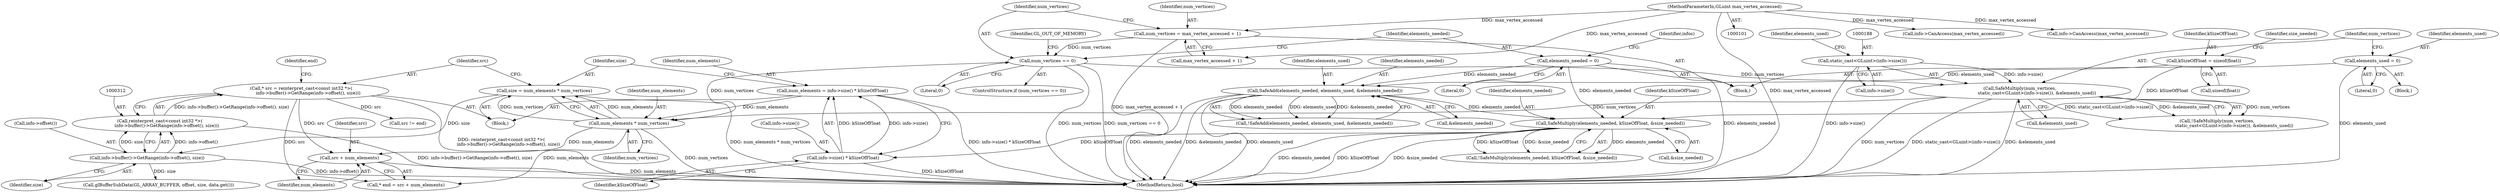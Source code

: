 digraph "0_Chrome_c13e1da62b5f5f0e6fe8c1f769a5a28415415244_2@pointer" {
"1000319" [label="(Call,src + num_elements)"];
"1000309" [label="(Call,* src = reinterpret_cast<const int32 *>(\n          info->buffer()->GetRange(info->offset(), size)))"];
"1000311" [label="(Call,reinterpret_cast<const int32 *>(\n          info->buffer()->GetRange(info->offset(), size)))"];
"1000313" [label="(Call,info->buffer()->GetRange(info->offset(), size))"];
"1000302" [label="(Call,size = num_elements * num_vertices)"];
"1000304" [label="(Call,num_elements * num_vertices)"];
"1000296" [label="(Call,num_elements = info->size() * kSizeOfFloat)"];
"1000298" [label="(Call,info->size() * kSizeOfFloat)"];
"1000216" [label="(Call,SafeMultiply(elements_needed, kSizeOfFloat, &size_needed))"];
"1000193" [label="(Call,SafeAdd(elements_needed, elements_used, &elements_needed))"];
"1000140" [label="(Call,elements_needed = 0)"];
"1000179" [label="(Call,elements_used = 0)"];
"1000205" [label="(Call,kSizeOfFloat = sizeof(float))"];
"1000185" [label="(Call,SafeMultiply(num_vertices,\n                        static_cast<GLuint>(info->size()), &elements_used))"];
"1000130" [label="(Call,num_vertices == 0)"];
"1000124" [label="(Call,num_vertices = max_vertex_accessed + 1)"];
"1000102" [label="(MethodParameterIn,GLuint max_vertex_accessed)"];
"1000187" [label="(Call,static_cast<GLuint>(info->size()))"];
"1000294" [label="(Block,)"];
"1000190" [label="(Call,&elements_used)"];
"1000299" [label="(Call,info->size())"];
"1000124" [label="(Call,num_vertices = max_vertex_accessed + 1)"];
"1000177" [label="(Block,)"];
"1000194" [label="(Identifier,elements_needed)"];
"1000192" [label="(Call,!SafeAdd(elements_needed, elements_used, &elements_needed))"];
"1000289" [label="(Call,info->CanAccess(max_vertex_accessed))"];
"1000321" [label="(Identifier,num_elements)"];
"1000141" [label="(Identifier,elements_needed)"];
"1000313" [label="(Call,info->buffer()->GetRange(info->offset(), size))"];
"1000218" [label="(Identifier,kSizeOfFloat)"];
"1000186" [label="(Identifier,num_vertices)"];
"1000184" [label="(Call,!SafeMultiply(num_vertices,\n                        static_cast<GLuint>(info->size()), &elements_used))"];
"1000309" [label="(Call,* src = reinterpret_cast<const int32 *>(\n          info->buffer()->GetRange(info->offset(), size)))"];
"1000320" [label="(Identifier,src)"];
"1000342" [label="(Call,glBufferSubData(GL_ARRAY_BUFFER, offset, size, data.get()))"];
"1000296" [label="(Call,num_elements = info->size() * kSizeOfFloat)"];
"1000195" [label="(Identifier,elements_used)"];
"1000314" [label="(Call,info->offset())"];
"1000125" [label="(Identifier,num_vertices)"];
"1000191" [label="(Identifier,elements_used)"];
"1000140" [label="(Call,elements_needed = 0)"];
"1000142" [label="(Literal,0)"];
"1000219" [label="(Call,&size_needed)"];
"1000315" [label="(Identifier,size)"];
"1000145" [label="(Identifier,infos)"];
"1000327" [label="(Call,src != end)"];
"1000217" [label="(Identifier,elements_needed)"];
"1000311" [label="(Call,reinterpret_cast<const int32 *>(\n          info->buffer()->GetRange(info->offset(), size)))"];
"1000211" [label="(Identifier,size_needed)"];
"1000187" [label="(Call,static_cast<GLuint>(info->size()))"];
"1000129" [label="(ControlStructure,if (num_vertices == 0))"];
"1000126" [label="(Call,max_vertex_accessed + 1)"];
"1000130" [label="(Call,num_vertices == 0)"];
"1000205" [label="(Call,kSizeOfFloat = sizeof(float))"];
"1000302" [label="(Call,size = num_elements * num_vertices)"];
"1000318" [label="(Identifier,end)"];
"1000189" [label="(Call,info->size())"];
"1000135" [label="(Identifier,GL_OUT_OF_MEMORY)"];
"1000306" [label="(Identifier,num_vertices)"];
"1000215" [label="(Call,!SafeMultiply(elements_needed, kSizeOfFloat, &size_needed))"];
"1000206" [label="(Identifier,kSizeOfFloat)"];
"1000319" [label="(Call,src + num_elements)"];
"1000298" [label="(Call,info->size() * kSizeOfFloat)"];
"1000196" [label="(Call,&elements_needed)"];
"1000180" [label="(Identifier,elements_used)"];
"1000102" [label="(MethodParameterIn,GLuint max_vertex_accessed)"];
"1000297" [label="(Identifier,num_elements)"];
"1000300" [label="(Identifier,kSizeOfFloat)"];
"1000303" [label="(Identifier,size)"];
"1000132" [label="(Literal,0)"];
"1000304" [label="(Call,num_elements * num_vertices)"];
"1000365" [label="(MethodReturn,bool)"];
"1000317" [label="(Call,* end = src + num_elements)"];
"1000305" [label="(Identifier,num_elements)"];
"1000216" [label="(Call,SafeMultiply(elements_needed, kSizeOfFloat, &size_needed))"];
"1000172" [label="(Call,info->CanAccess(max_vertex_accessed))"];
"1000179" [label="(Call,elements_used = 0)"];
"1000193" [label="(Call,SafeAdd(elements_needed, elements_used, &elements_needed))"];
"1000181" [label="(Literal,0)"];
"1000131" [label="(Identifier,num_vertices)"];
"1000104" [label="(Block,)"];
"1000185" [label="(Call,SafeMultiply(num_vertices,\n                        static_cast<GLuint>(info->size()), &elements_used))"];
"1000207" [label="(Call,sizeof(float))"];
"1000310" [label="(Identifier,src)"];
"1000319" -> "1000317"  [label="AST: "];
"1000319" -> "1000321"  [label="CFG: "];
"1000320" -> "1000319"  [label="AST: "];
"1000321" -> "1000319"  [label="AST: "];
"1000317" -> "1000319"  [label="CFG: "];
"1000319" -> "1000365"  [label="DDG: num_elements"];
"1000309" -> "1000319"  [label="DDG: src"];
"1000304" -> "1000319"  [label="DDG: num_elements"];
"1000309" -> "1000294"  [label="AST: "];
"1000309" -> "1000311"  [label="CFG: "];
"1000310" -> "1000309"  [label="AST: "];
"1000311" -> "1000309"  [label="AST: "];
"1000318" -> "1000309"  [label="CFG: "];
"1000309" -> "1000365"  [label="DDG: reinterpret_cast<const int32 *>(\n          info->buffer()->GetRange(info->offset(), size))"];
"1000311" -> "1000309"  [label="DDG: info->buffer()->GetRange(info->offset(), size)"];
"1000309" -> "1000317"  [label="DDG: src"];
"1000309" -> "1000327"  [label="DDG: src"];
"1000311" -> "1000313"  [label="CFG: "];
"1000312" -> "1000311"  [label="AST: "];
"1000313" -> "1000311"  [label="AST: "];
"1000311" -> "1000365"  [label="DDG: info->buffer()->GetRange(info->offset(), size)"];
"1000313" -> "1000311"  [label="DDG: info->offset()"];
"1000313" -> "1000311"  [label="DDG: size"];
"1000313" -> "1000315"  [label="CFG: "];
"1000314" -> "1000313"  [label="AST: "];
"1000315" -> "1000313"  [label="AST: "];
"1000313" -> "1000365"  [label="DDG: info->offset()"];
"1000302" -> "1000313"  [label="DDG: size"];
"1000313" -> "1000342"  [label="DDG: size"];
"1000302" -> "1000294"  [label="AST: "];
"1000302" -> "1000304"  [label="CFG: "];
"1000303" -> "1000302"  [label="AST: "];
"1000304" -> "1000302"  [label="AST: "];
"1000310" -> "1000302"  [label="CFG: "];
"1000302" -> "1000365"  [label="DDG: num_elements * num_vertices"];
"1000304" -> "1000302"  [label="DDG: num_elements"];
"1000304" -> "1000302"  [label="DDG: num_vertices"];
"1000304" -> "1000306"  [label="CFG: "];
"1000305" -> "1000304"  [label="AST: "];
"1000306" -> "1000304"  [label="AST: "];
"1000304" -> "1000365"  [label="DDG: num_vertices"];
"1000296" -> "1000304"  [label="DDG: num_elements"];
"1000185" -> "1000304"  [label="DDG: num_vertices"];
"1000130" -> "1000304"  [label="DDG: num_vertices"];
"1000304" -> "1000317"  [label="DDG: num_elements"];
"1000296" -> "1000294"  [label="AST: "];
"1000296" -> "1000298"  [label="CFG: "];
"1000297" -> "1000296"  [label="AST: "];
"1000298" -> "1000296"  [label="AST: "];
"1000303" -> "1000296"  [label="CFG: "];
"1000296" -> "1000365"  [label="DDG: info->size() * kSizeOfFloat"];
"1000298" -> "1000296"  [label="DDG: info->size()"];
"1000298" -> "1000296"  [label="DDG: kSizeOfFloat"];
"1000298" -> "1000300"  [label="CFG: "];
"1000299" -> "1000298"  [label="AST: "];
"1000300" -> "1000298"  [label="AST: "];
"1000298" -> "1000365"  [label="DDG: kSizeOfFloat"];
"1000216" -> "1000298"  [label="DDG: kSizeOfFloat"];
"1000216" -> "1000215"  [label="AST: "];
"1000216" -> "1000219"  [label="CFG: "];
"1000217" -> "1000216"  [label="AST: "];
"1000218" -> "1000216"  [label="AST: "];
"1000219" -> "1000216"  [label="AST: "];
"1000215" -> "1000216"  [label="CFG: "];
"1000216" -> "1000365"  [label="DDG: &size_needed"];
"1000216" -> "1000365"  [label="DDG: elements_needed"];
"1000216" -> "1000365"  [label="DDG: kSizeOfFloat"];
"1000216" -> "1000215"  [label="DDG: elements_needed"];
"1000216" -> "1000215"  [label="DDG: kSizeOfFloat"];
"1000216" -> "1000215"  [label="DDG: &size_needed"];
"1000193" -> "1000216"  [label="DDG: elements_needed"];
"1000140" -> "1000216"  [label="DDG: elements_needed"];
"1000205" -> "1000216"  [label="DDG: kSizeOfFloat"];
"1000193" -> "1000192"  [label="AST: "];
"1000193" -> "1000196"  [label="CFG: "];
"1000194" -> "1000193"  [label="AST: "];
"1000195" -> "1000193"  [label="AST: "];
"1000196" -> "1000193"  [label="AST: "];
"1000192" -> "1000193"  [label="CFG: "];
"1000193" -> "1000365"  [label="DDG: elements_needed"];
"1000193" -> "1000365"  [label="DDG: elements_used"];
"1000193" -> "1000365"  [label="DDG: &elements_needed"];
"1000193" -> "1000192"  [label="DDG: elements_needed"];
"1000193" -> "1000192"  [label="DDG: elements_used"];
"1000193" -> "1000192"  [label="DDG: &elements_needed"];
"1000140" -> "1000193"  [label="DDG: elements_needed"];
"1000179" -> "1000193"  [label="DDG: elements_used"];
"1000140" -> "1000104"  [label="AST: "];
"1000140" -> "1000142"  [label="CFG: "];
"1000141" -> "1000140"  [label="AST: "];
"1000142" -> "1000140"  [label="AST: "];
"1000145" -> "1000140"  [label="CFG: "];
"1000140" -> "1000365"  [label="DDG: elements_needed"];
"1000179" -> "1000177"  [label="AST: "];
"1000179" -> "1000181"  [label="CFG: "];
"1000180" -> "1000179"  [label="AST: "];
"1000181" -> "1000179"  [label="AST: "];
"1000186" -> "1000179"  [label="CFG: "];
"1000179" -> "1000365"  [label="DDG: elements_used"];
"1000205" -> "1000104"  [label="AST: "];
"1000205" -> "1000207"  [label="CFG: "];
"1000206" -> "1000205"  [label="AST: "];
"1000207" -> "1000205"  [label="AST: "];
"1000211" -> "1000205"  [label="CFG: "];
"1000185" -> "1000184"  [label="AST: "];
"1000185" -> "1000190"  [label="CFG: "];
"1000186" -> "1000185"  [label="AST: "];
"1000187" -> "1000185"  [label="AST: "];
"1000190" -> "1000185"  [label="AST: "];
"1000184" -> "1000185"  [label="CFG: "];
"1000185" -> "1000365"  [label="DDG: num_vertices"];
"1000185" -> "1000365"  [label="DDG: static_cast<GLuint>(info->size())"];
"1000185" -> "1000365"  [label="DDG: &elements_used"];
"1000185" -> "1000184"  [label="DDG: num_vertices"];
"1000185" -> "1000184"  [label="DDG: static_cast<GLuint>(info->size())"];
"1000185" -> "1000184"  [label="DDG: &elements_used"];
"1000130" -> "1000185"  [label="DDG: num_vertices"];
"1000187" -> "1000185"  [label="DDG: info->size()"];
"1000130" -> "1000129"  [label="AST: "];
"1000130" -> "1000132"  [label="CFG: "];
"1000131" -> "1000130"  [label="AST: "];
"1000132" -> "1000130"  [label="AST: "];
"1000135" -> "1000130"  [label="CFG: "];
"1000141" -> "1000130"  [label="CFG: "];
"1000130" -> "1000365"  [label="DDG: num_vertices == 0"];
"1000130" -> "1000365"  [label="DDG: num_vertices"];
"1000124" -> "1000130"  [label="DDG: num_vertices"];
"1000124" -> "1000104"  [label="AST: "];
"1000124" -> "1000126"  [label="CFG: "];
"1000125" -> "1000124"  [label="AST: "];
"1000126" -> "1000124"  [label="AST: "];
"1000131" -> "1000124"  [label="CFG: "];
"1000124" -> "1000365"  [label="DDG: max_vertex_accessed + 1"];
"1000102" -> "1000124"  [label="DDG: max_vertex_accessed"];
"1000102" -> "1000101"  [label="AST: "];
"1000102" -> "1000365"  [label="DDG: max_vertex_accessed"];
"1000102" -> "1000126"  [label="DDG: max_vertex_accessed"];
"1000102" -> "1000172"  [label="DDG: max_vertex_accessed"];
"1000102" -> "1000289"  [label="DDG: max_vertex_accessed"];
"1000187" -> "1000189"  [label="CFG: "];
"1000188" -> "1000187"  [label="AST: "];
"1000189" -> "1000187"  [label="AST: "];
"1000191" -> "1000187"  [label="CFG: "];
"1000187" -> "1000365"  [label="DDG: info->size()"];
}

